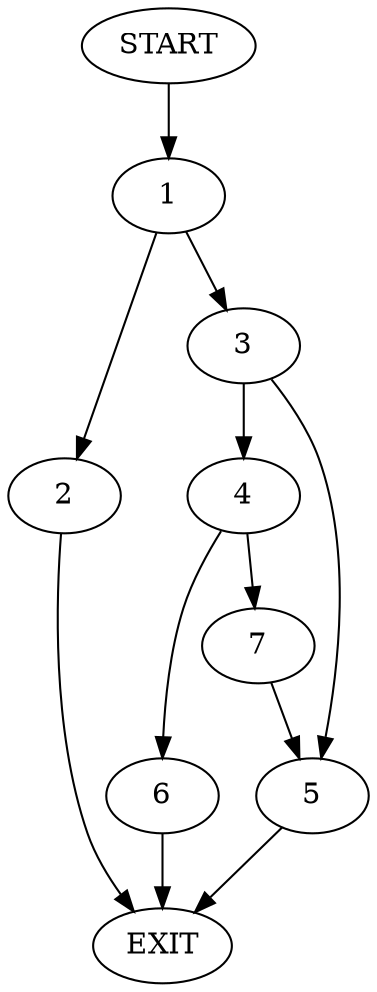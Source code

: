 digraph {
0 [label="START"]
8 [label="EXIT"]
0 -> 1
1 -> 2
1 -> 3
2 -> 8
3 -> 4
3 -> 5
5 -> 8
4 -> 6
4 -> 7
6 -> 8
7 -> 5
}
